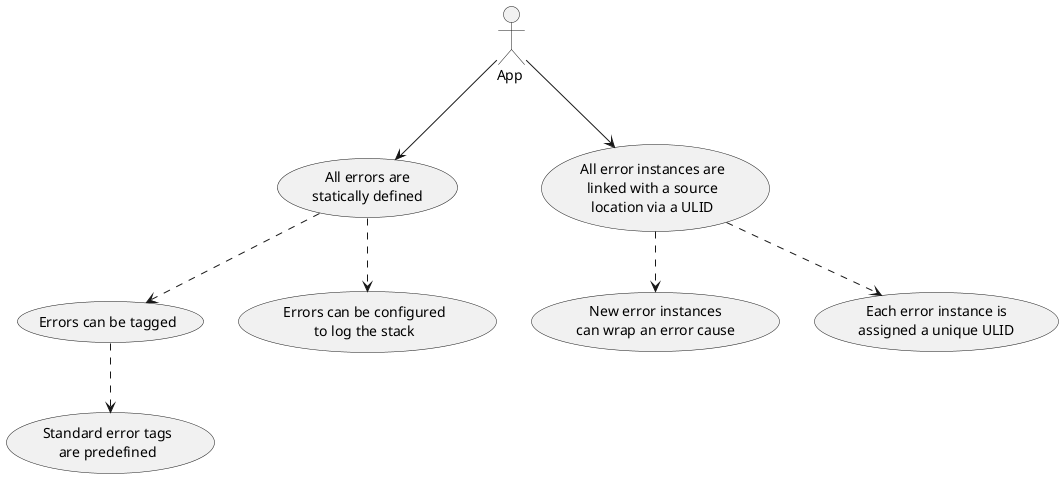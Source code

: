 @startuml
actor :App : as APP

usecase STD_ERRORS as "All errors are
statically defined"

usecase ERR_INSTANCE as "All error instances are
linked with a source
location via a ULID"

usecase ERR_TAGS as "Errors can be tagged"

usecase STD_TAGS as "Standard error tags
are predefined"

usecase ERR_CAUSE as "New error instances
can wrap an error cause"

usecase ERR_STACK as "Errors can be configured
to log the stack"

usecase ERR_INSTANCE_ID as "Each error instance is
assigned a unique ULID"

STD_ERRORS ..> ERR_TAGS
STD_ERRORS ..> ERR_STACK
ERR_INSTANCE ..> ERR_CAUSE
ERR_INSTANCE ..> ERR_INSTANCE_ID
ERR_TAGS ..> STD_TAGS

APP --> STD_ERRORS
APP --> ERR_INSTANCE
@enduml